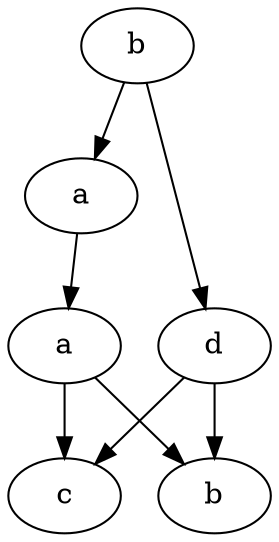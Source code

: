 digraph graphname {
a0 [label="a"]
a1 [label="a"]
d0 [label="d"]
c0 [label="c"]
b1 [label="b"]
b0 [label="b"]
b0 -> a0;
b0 -> d0;
a0 -> a1;
a1 -> c0;
a1 -> b1;
d0 -> c0;
d0 -> b1;
}